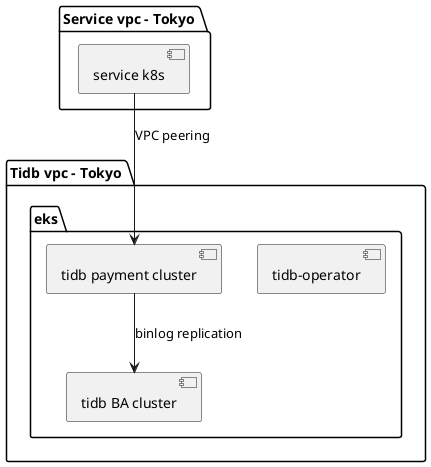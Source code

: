 @startuml
!include <aws/common>
!include <aws/Compute/AmazonVPC/VPCpeering/VPCpeering>
!include <aws/NetworkingContentDelivery/AmazonRoute53/AmazonRoute53>
!include <aws/NetworkingContentDelivery/ElasticLoadBalancing/ElasticLoadBalancing>

package "Service vpc - Tokyo " {
[service k8s]
}
package "Tidb vpc - Tokyo "{
package "eks" {
[tidb-operator]
[tidb payment cluster]
[tidb BA cluster]
}
}

[service k8s] --> [tidb payment cluster] : VPC peering
[tidb payment cluster] --> [tidb BA cluster] : binlog replication
@enduml

VPCPEERING(peering)
peering --> "eks"

ELASTICLOADBALANCING(tidb_lb, LB provisioned by helm)
AMAZONROUTE53(tidb_dns, tidb dns name)
